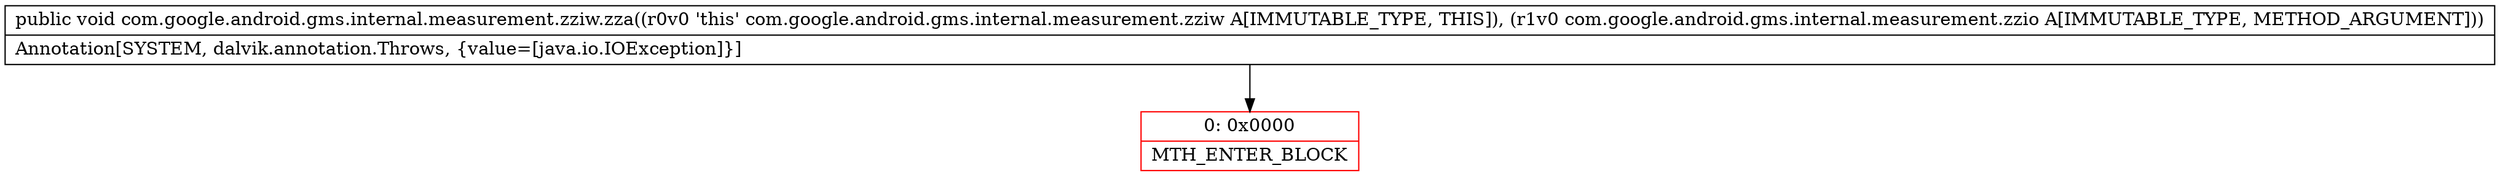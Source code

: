 digraph "CFG forcom.google.android.gms.internal.measurement.zziw.zza(Lcom\/google\/android\/gms\/internal\/measurement\/zzio;)V" {
subgraph cluster_Region_646972837 {
label = "R(0)";
node [shape=record,color=blue];
}
Node_0 [shape=record,color=red,label="{0\:\ 0x0000|MTH_ENTER_BLOCK\l}"];
MethodNode[shape=record,label="{public void com.google.android.gms.internal.measurement.zziw.zza((r0v0 'this' com.google.android.gms.internal.measurement.zziw A[IMMUTABLE_TYPE, THIS]), (r1v0 com.google.android.gms.internal.measurement.zzio A[IMMUTABLE_TYPE, METHOD_ARGUMENT]))  | Annotation[SYSTEM, dalvik.annotation.Throws, \{value=[java.io.IOException]\}]\l}"];
MethodNode -> Node_0;
}

